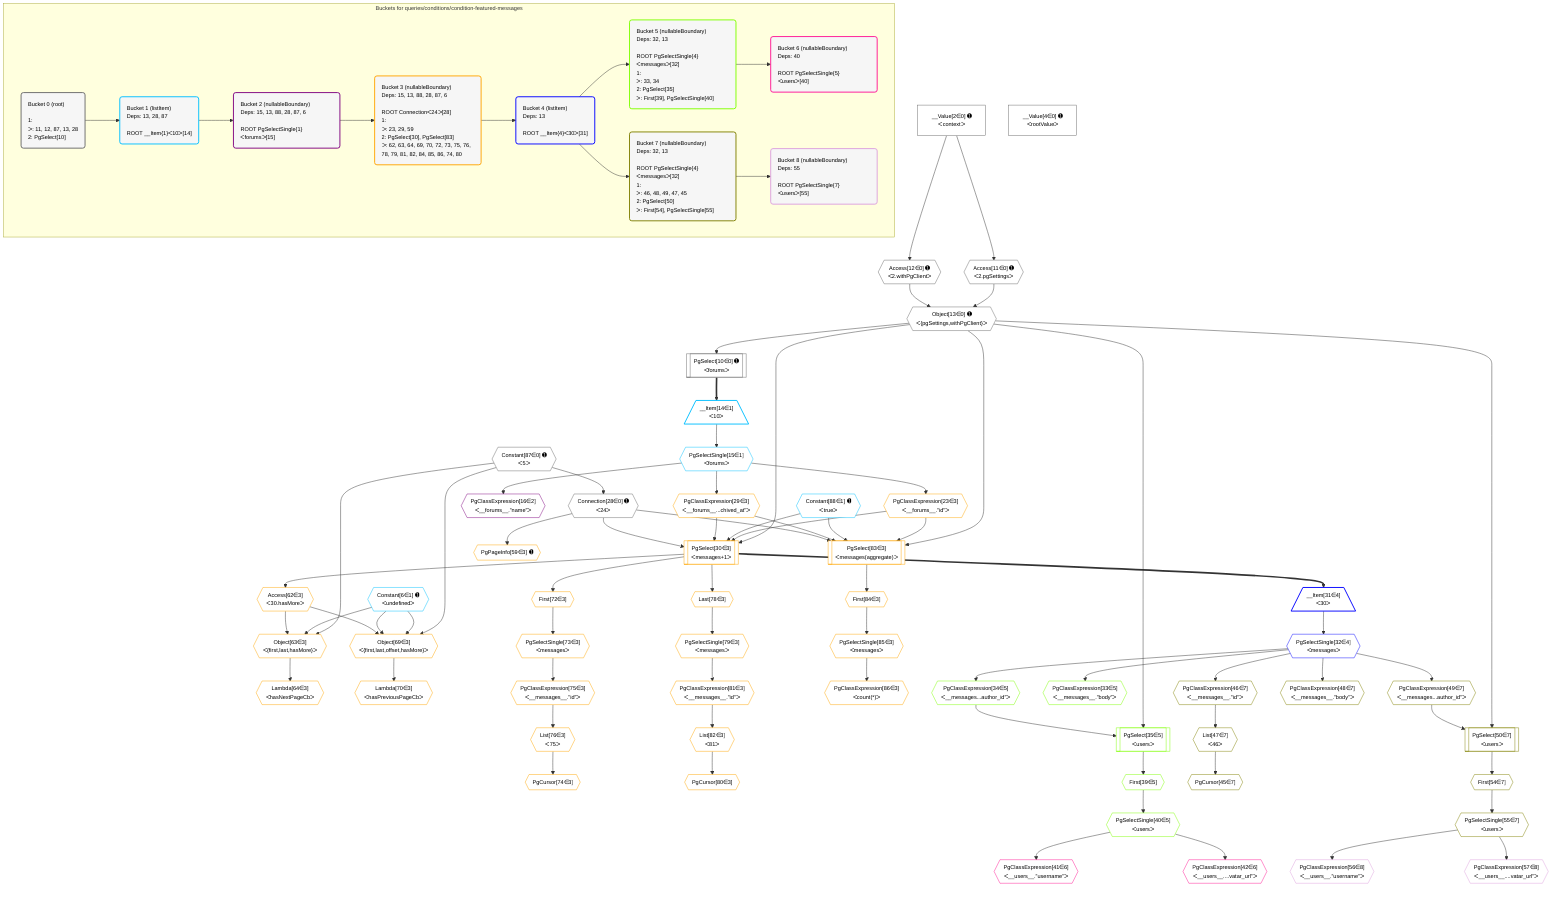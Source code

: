 %%{init: {'themeVariables': { 'fontSize': '12px'}}}%%
graph TD
    classDef path fill:#eee,stroke:#000,color:#000
    classDef plan fill:#fff,stroke-width:1px,color:#000
    classDef itemplan fill:#fff,stroke-width:2px,color:#000
    classDef unbatchedplan fill:#dff,stroke-width:1px,color:#000
    classDef sideeffectplan fill:#fcc,stroke-width:2px,color:#000
    classDef bucket fill:#f6f6f6,color:#000,stroke-width:2px,text-align:left


    %% plan dependencies
    Object13{{"Object[13∈0] ➊<br />ᐸ{pgSettings,withPgClient}ᐳ"}}:::plan
    Access11{{"Access[11∈0] ➊<br />ᐸ2.pgSettingsᐳ"}}:::plan
    Access12{{"Access[12∈0] ➊<br />ᐸ2.withPgClientᐳ"}}:::plan
    Access11 & Access12 --> Object13
    PgSelect10[["PgSelect[10∈0] ➊<br />ᐸforumsᐳ"]]:::plan
    Object13 --> PgSelect10
    __Value2["__Value[2∈0] ➊<br />ᐸcontextᐳ"]:::plan
    __Value2 --> Access11
    __Value2 --> Access12
    Connection28{{"Connection[28∈0] ➊<br />ᐸ24ᐳ"}}:::plan
    Constant87{{"Constant[87∈0] ➊<br />ᐸ5ᐳ"}}:::plan
    Constant87 --> Connection28
    __Value4["__Value[4∈0] ➊<br />ᐸrootValueᐳ"]:::plan
    __Item14[/"__Item[14∈1]<br />ᐸ10ᐳ"\]:::itemplan
    PgSelect10 ==> __Item14
    PgSelectSingle15{{"PgSelectSingle[15∈1]<br />ᐸforumsᐳ"}}:::plan
    __Item14 --> PgSelectSingle15
    Constant6{{"Constant[6∈1] ➊<br />ᐸundefinedᐳ"}}:::plan
    Constant88{{"Constant[88∈1] ➊<br />ᐸtrueᐳ"}}:::plan
    PgClassExpression16{{"PgClassExpression[16∈2]<br />ᐸ__forums__.”name”ᐳ"}}:::plan
    PgSelectSingle15 --> PgClassExpression16
    PgSelect30[["PgSelect[30∈3]<br />ᐸmessages+1ᐳ"]]:::plan
    PgClassExpression23{{"PgClassExpression[23∈3]<br />ᐸ__forums__.”id”ᐳ"}}:::plan
    PgClassExpression29{{"PgClassExpression[29∈3]<br />ᐸ__forums__...chived_at”ᐳ"}}:::plan
    Object13 & PgClassExpression23 & Constant88 & PgClassExpression29 & Connection28 --> PgSelect30
    PgSelect83[["PgSelect[83∈3]<br />ᐸmessages(aggregate)ᐳ"]]:::plan
    Object13 & PgClassExpression23 & Constant88 & PgClassExpression29 & Connection28 --> PgSelect83
    Object69{{"Object[69∈3]<br />ᐸ{first,last,offset,hasMore}ᐳ"}}:::plan
    Access62{{"Access[62∈3]<br />ᐸ30.hasMoreᐳ"}}:::plan
    Constant87 & Constant6 & Constant6 & Access62 --> Object69
    Object63{{"Object[63∈3]<br />ᐸ{first,last,hasMore}ᐳ"}}:::plan
    Constant87 & Constant6 & Access62 --> Object63
    PgSelectSingle15 --> PgClassExpression23
    PgSelectSingle15 --> PgClassExpression29
    PgPageInfo59{{"PgPageInfo[59∈3] ➊"}}:::plan
    Connection28 --> PgPageInfo59
    PgSelect30 --> Access62
    Lambda64{{"Lambda[64∈3]<br />ᐸhasNextPageCbᐳ"}}:::plan
    Object63 --> Lambda64
    Lambda70{{"Lambda[70∈3]<br />ᐸhasPreviousPageCbᐳ"}}:::plan
    Object69 --> Lambda70
    First72{{"First[72∈3]"}}:::plan
    PgSelect30 --> First72
    PgSelectSingle73{{"PgSelectSingle[73∈3]<br />ᐸmessagesᐳ"}}:::plan
    First72 --> PgSelectSingle73
    PgCursor74{{"PgCursor[74∈3]"}}:::plan
    List76{{"List[76∈3]<br />ᐸ75ᐳ"}}:::plan
    List76 --> PgCursor74
    PgClassExpression75{{"PgClassExpression[75∈3]<br />ᐸ__messages__.”id”ᐳ"}}:::plan
    PgSelectSingle73 --> PgClassExpression75
    PgClassExpression75 --> List76
    Last78{{"Last[78∈3]"}}:::plan
    PgSelect30 --> Last78
    PgSelectSingle79{{"PgSelectSingle[79∈3]<br />ᐸmessagesᐳ"}}:::plan
    Last78 --> PgSelectSingle79
    PgCursor80{{"PgCursor[80∈3]"}}:::plan
    List82{{"List[82∈3]<br />ᐸ81ᐳ"}}:::plan
    List82 --> PgCursor80
    PgClassExpression81{{"PgClassExpression[81∈3]<br />ᐸ__messages__.”id”ᐳ"}}:::plan
    PgSelectSingle79 --> PgClassExpression81
    PgClassExpression81 --> List82
    First84{{"First[84∈3]"}}:::plan
    PgSelect83 --> First84
    PgSelectSingle85{{"PgSelectSingle[85∈3]<br />ᐸmessagesᐳ"}}:::plan
    First84 --> PgSelectSingle85
    PgClassExpression86{{"PgClassExpression[86∈3]<br />ᐸcount(*)ᐳ"}}:::plan
    PgSelectSingle85 --> PgClassExpression86
    __Item31[/"__Item[31∈4]<br />ᐸ30ᐳ"\]:::itemplan
    PgSelect30 ==> __Item31
    PgSelectSingle32{{"PgSelectSingle[32∈4]<br />ᐸmessagesᐳ"}}:::plan
    __Item31 --> PgSelectSingle32
    PgSelect35[["PgSelect[35∈5]<br />ᐸusersᐳ"]]:::plan
    PgClassExpression34{{"PgClassExpression[34∈5]<br />ᐸ__messages...author_id”ᐳ"}}:::plan
    Object13 & PgClassExpression34 --> PgSelect35
    PgClassExpression33{{"PgClassExpression[33∈5]<br />ᐸ__messages__.”body”ᐳ"}}:::plan
    PgSelectSingle32 --> PgClassExpression33
    PgSelectSingle32 --> PgClassExpression34
    First39{{"First[39∈5]"}}:::plan
    PgSelect35 --> First39
    PgSelectSingle40{{"PgSelectSingle[40∈5]<br />ᐸusersᐳ"}}:::plan
    First39 --> PgSelectSingle40
    PgClassExpression41{{"PgClassExpression[41∈6]<br />ᐸ__users__.”username”ᐳ"}}:::plan
    PgSelectSingle40 --> PgClassExpression41
    PgClassExpression42{{"PgClassExpression[42∈6]<br />ᐸ__users__....vatar_url”ᐳ"}}:::plan
    PgSelectSingle40 --> PgClassExpression42
    PgSelect50[["PgSelect[50∈7]<br />ᐸusersᐳ"]]:::plan
    PgClassExpression49{{"PgClassExpression[49∈7]<br />ᐸ__messages...author_id”ᐳ"}}:::plan
    Object13 & PgClassExpression49 --> PgSelect50
    PgCursor45{{"PgCursor[45∈7]"}}:::plan
    List47{{"List[47∈7]<br />ᐸ46ᐳ"}}:::plan
    List47 --> PgCursor45
    PgClassExpression46{{"PgClassExpression[46∈7]<br />ᐸ__messages__.”id”ᐳ"}}:::plan
    PgSelectSingle32 --> PgClassExpression46
    PgClassExpression46 --> List47
    PgClassExpression48{{"PgClassExpression[48∈7]<br />ᐸ__messages__.”body”ᐳ"}}:::plan
    PgSelectSingle32 --> PgClassExpression48
    PgSelectSingle32 --> PgClassExpression49
    First54{{"First[54∈7]"}}:::plan
    PgSelect50 --> First54
    PgSelectSingle55{{"PgSelectSingle[55∈7]<br />ᐸusersᐳ"}}:::plan
    First54 --> PgSelectSingle55
    PgClassExpression56{{"PgClassExpression[56∈8]<br />ᐸ__users__.”username”ᐳ"}}:::plan
    PgSelectSingle55 --> PgClassExpression56
    PgClassExpression57{{"PgClassExpression[57∈8]<br />ᐸ__users__....vatar_url”ᐳ"}}:::plan
    PgSelectSingle55 --> PgClassExpression57

    %% define steps

    subgraph "Buckets for queries/conditions/condition-featured-messages"
    Bucket0("Bucket 0 (root)<br /><br />1: <br />ᐳ: 11, 12, 87, 13, 28<br />2: PgSelect[10]"):::bucket
    classDef bucket0 stroke:#696969
    class Bucket0,__Value2,__Value4,PgSelect10,Access11,Access12,Object13,Connection28,Constant87 bucket0
    Bucket1("Bucket 1 (listItem)<br />Deps: 13, 28, 87<br /><br />ROOT __Item{1}ᐸ10ᐳ[14]"):::bucket
    classDef bucket1 stroke:#00bfff
    class Bucket1,Constant6,__Item14,PgSelectSingle15,Constant88 bucket1
    Bucket2("Bucket 2 (nullableBoundary)<br />Deps: 15, 13, 88, 28, 87, 6<br /><br />ROOT PgSelectSingle{1}ᐸforumsᐳ[15]"):::bucket
    classDef bucket2 stroke:#7f007f
    class Bucket2,PgClassExpression16 bucket2
    Bucket3("Bucket 3 (nullableBoundary)<br />Deps: 15, 13, 88, 28, 87, 6<br /><br />ROOT Connectionᐸ24ᐳ[28]<br />1: <br />ᐳ: 23, 29, 59<br />2: PgSelect[30], PgSelect[83]<br />ᐳ: 62, 63, 64, 69, 70, 72, 73, 75, 76, 78, 79, 81, 82, 84, 85, 86, 74, 80"):::bucket
    classDef bucket3 stroke:#ffa500
    class Bucket3,PgClassExpression23,PgClassExpression29,PgSelect30,PgPageInfo59,Access62,Object63,Lambda64,Object69,Lambda70,First72,PgSelectSingle73,PgCursor74,PgClassExpression75,List76,Last78,PgSelectSingle79,PgCursor80,PgClassExpression81,List82,PgSelect83,First84,PgSelectSingle85,PgClassExpression86 bucket3
    Bucket4("Bucket 4 (listItem)<br />Deps: 13<br /><br />ROOT __Item{4}ᐸ30ᐳ[31]"):::bucket
    classDef bucket4 stroke:#0000ff
    class Bucket4,__Item31,PgSelectSingle32 bucket4
    Bucket5("Bucket 5 (nullableBoundary)<br />Deps: 32, 13<br /><br />ROOT PgSelectSingle{4}ᐸmessagesᐳ[32]<br />1: <br />ᐳ: 33, 34<br />2: PgSelect[35]<br />ᐳ: First[39], PgSelectSingle[40]"):::bucket
    classDef bucket5 stroke:#7fff00
    class Bucket5,PgClassExpression33,PgClassExpression34,PgSelect35,First39,PgSelectSingle40 bucket5
    Bucket6("Bucket 6 (nullableBoundary)<br />Deps: 40<br /><br />ROOT PgSelectSingle{5}ᐸusersᐳ[40]"):::bucket
    classDef bucket6 stroke:#ff1493
    class Bucket6,PgClassExpression41,PgClassExpression42 bucket6
    Bucket7("Bucket 7 (nullableBoundary)<br />Deps: 32, 13<br /><br />ROOT PgSelectSingle{4}ᐸmessagesᐳ[32]<br />1: <br />ᐳ: 46, 48, 49, 47, 45<br />2: PgSelect[50]<br />ᐳ: First[54], PgSelectSingle[55]"):::bucket
    classDef bucket7 stroke:#808000
    class Bucket7,PgCursor45,PgClassExpression46,List47,PgClassExpression48,PgClassExpression49,PgSelect50,First54,PgSelectSingle55 bucket7
    Bucket8("Bucket 8 (nullableBoundary)<br />Deps: 55<br /><br />ROOT PgSelectSingle{7}ᐸusersᐳ[55]"):::bucket
    classDef bucket8 stroke:#dda0dd
    class Bucket8,PgClassExpression56,PgClassExpression57 bucket8
    Bucket0 --> Bucket1
    Bucket1 --> Bucket2
    Bucket2 --> Bucket3
    Bucket3 --> Bucket4
    Bucket4 --> Bucket5 & Bucket7
    Bucket5 --> Bucket6
    Bucket7 --> Bucket8
    end